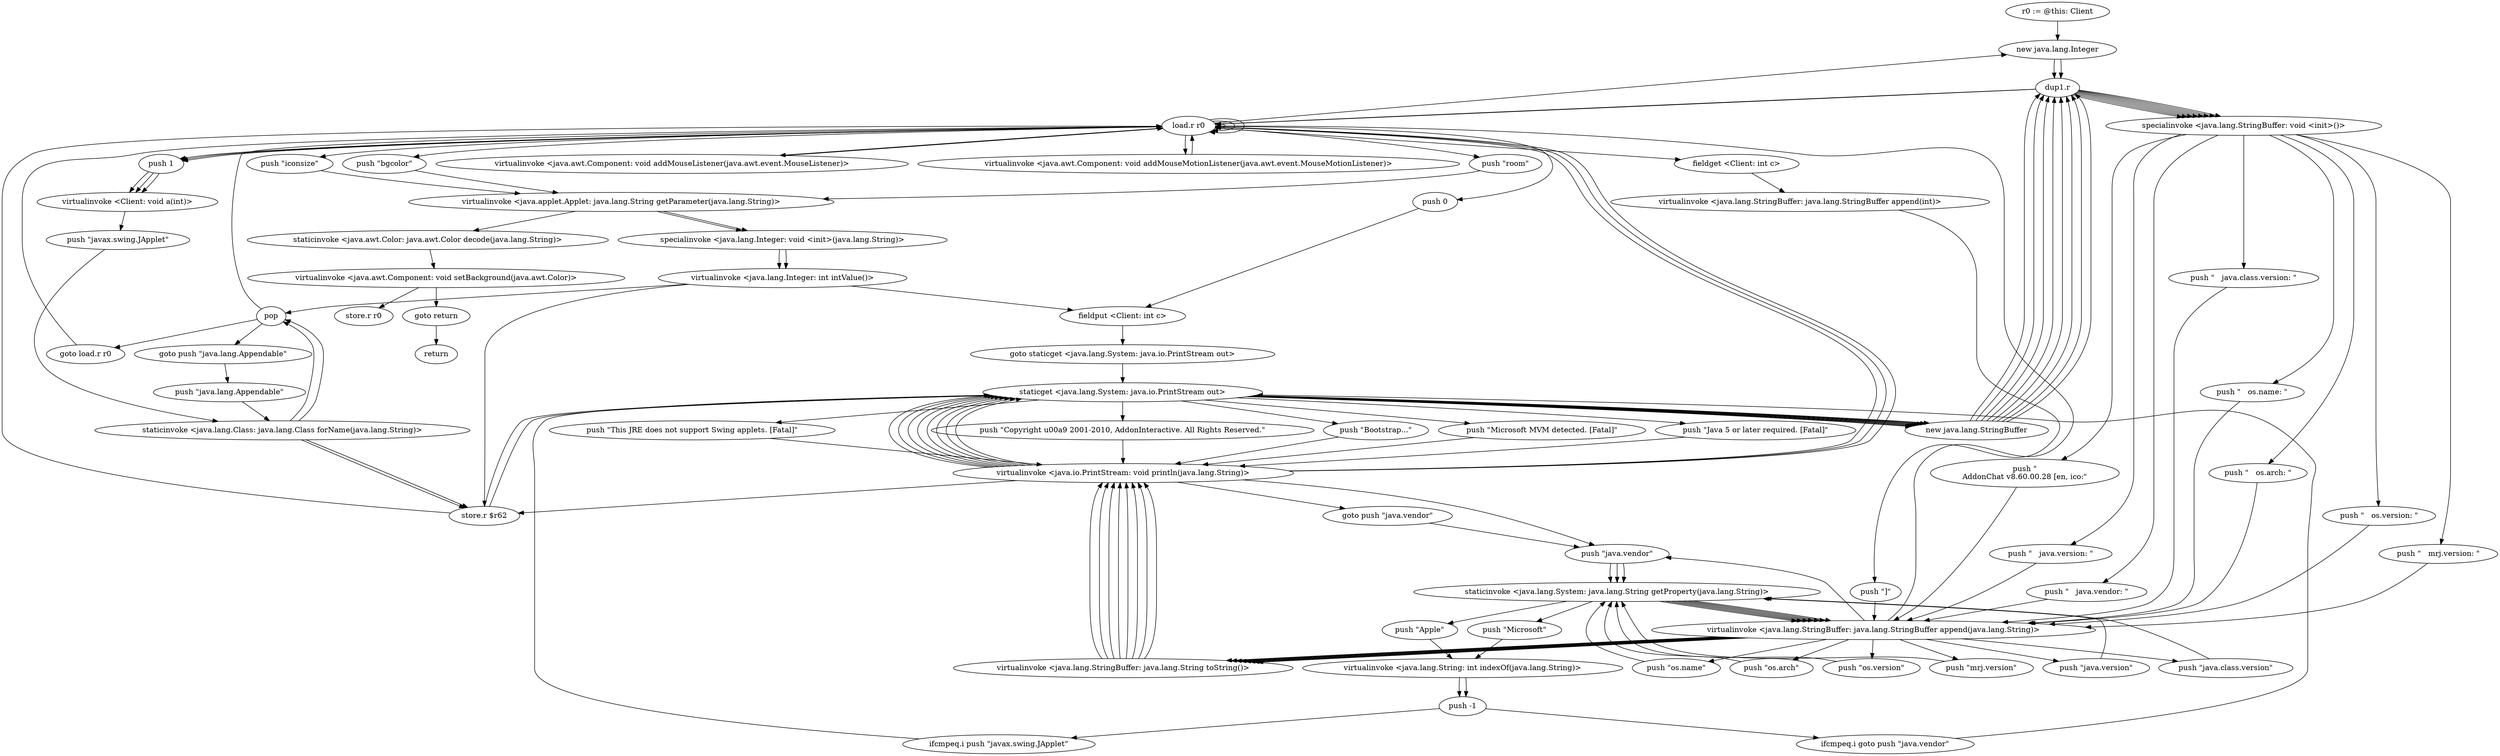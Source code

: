 digraph "" {
    "r0 := @this: Client"
    "new java.lang.Integer"
    "r0 := @this: Client"->"new java.lang.Integer";
    "dup1.r"
    "new java.lang.Integer"->"dup1.r";
    "load.r r0"
    "dup1.r"->"load.r r0";
    "push \"room\""
    "load.r r0"->"push \"room\"";
    "virtualinvoke <java.applet.Applet: java.lang.String getParameter(java.lang.String)>"
    "push \"room\""->"virtualinvoke <java.applet.Applet: java.lang.String getParameter(java.lang.String)>";
    "specialinvoke <java.lang.Integer: void <init>(java.lang.String)>"
    "virtualinvoke <java.applet.Applet: java.lang.String getParameter(java.lang.String)>"->"specialinvoke <java.lang.Integer: void <init>(java.lang.String)>";
    "virtualinvoke <java.lang.Integer: int intValue()>"
    "specialinvoke <java.lang.Integer: void <init>(java.lang.String)>"->"virtualinvoke <java.lang.Integer: int intValue()>";
    "pop"
    "virtualinvoke <java.lang.Integer: int intValue()>"->"pop";
    "pop"->"load.r r0";
    "load.r r0"->"new java.lang.Integer";
    "new java.lang.Integer"->"dup1.r";
    "dup1.r"->"load.r r0";
    "push \"iconsize\""
    "load.r r0"->"push \"iconsize\"";
    "push \"iconsize\""->"virtualinvoke <java.applet.Applet: java.lang.String getParameter(java.lang.String)>";
    "virtualinvoke <java.applet.Applet: java.lang.String getParameter(java.lang.String)>"->"specialinvoke <java.lang.Integer: void <init>(java.lang.String)>";
    "specialinvoke <java.lang.Integer: void <init>(java.lang.String)>"->"virtualinvoke <java.lang.Integer: int intValue()>";
    "fieldput <Client: int c>"
    "virtualinvoke <java.lang.Integer: int intValue()>"->"fieldput <Client: int c>";
    "goto staticget <java.lang.System: java.io.PrintStream out>"
    "fieldput <Client: int c>"->"goto staticget <java.lang.System: java.io.PrintStream out>";
    "staticget <java.lang.System: java.io.PrintStream out>"
    "goto staticget <java.lang.System: java.io.PrintStream out>"->"staticget <java.lang.System: java.io.PrintStream out>";
    "new java.lang.StringBuffer"
    "staticget <java.lang.System: java.io.PrintStream out>"->"new java.lang.StringBuffer";
    "new java.lang.StringBuffer"->"dup1.r";
    "specialinvoke <java.lang.StringBuffer: void <init>()>"
    "dup1.r"->"specialinvoke <java.lang.StringBuffer: void <init>()>";
    "push \"\nAddonChat v8.60.00.28 [en, ico:\""
    "specialinvoke <java.lang.StringBuffer: void <init>()>"->"push \"\nAddonChat v8.60.00.28 [en, ico:\"";
    "virtualinvoke <java.lang.StringBuffer: java.lang.StringBuffer append(java.lang.String)>"
    "push \"\nAddonChat v8.60.00.28 [en, ico:\""->"virtualinvoke <java.lang.StringBuffer: java.lang.StringBuffer append(java.lang.String)>";
    "virtualinvoke <java.lang.StringBuffer: java.lang.StringBuffer append(java.lang.String)>"->"load.r r0";
    "fieldget <Client: int c>"
    "load.r r0"->"fieldget <Client: int c>";
    "virtualinvoke <java.lang.StringBuffer: java.lang.StringBuffer append(int)>"
    "fieldget <Client: int c>"->"virtualinvoke <java.lang.StringBuffer: java.lang.StringBuffer append(int)>";
    "push \"]\""
    "virtualinvoke <java.lang.StringBuffer: java.lang.StringBuffer append(int)>"->"push \"]\"";
    "push \"]\""->"virtualinvoke <java.lang.StringBuffer: java.lang.StringBuffer append(java.lang.String)>";
    "virtualinvoke <java.lang.StringBuffer: java.lang.String toString()>"
    "virtualinvoke <java.lang.StringBuffer: java.lang.StringBuffer append(java.lang.String)>"->"virtualinvoke <java.lang.StringBuffer: java.lang.String toString()>";
    "virtualinvoke <java.io.PrintStream: void println(java.lang.String)>"
    "virtualinvoke <java.lang.StringBuffer: java.lang.String toString()>"->"virtualinvoke <java.io.PrintStream: void println(java.lang.String)>";
    "virtualinvoke <java.io.PrintStream: void println(java.lang.String)>"->"staticget <java.lang.System: java.io.PrintStream out>";
    "push \"Copyright \u00a9 2001-2010, AddonInteractive. All Rights Reserved.\""
    "staticget <java.lang.System: java.io.PrintStream out>"->"push \"Copyright \u00a9 2001-2010, AddonInteractive. All Rights Reserved.\"";
    "push \"Copyright \u00a9 2001-2010, AddonInteractive. All Rights Reserved.\""->"virtualinvoke <java.io.PrintStream: void println(java.lang.String)>";
    "virtualinvoke <java.io.PrintStream: void println(java.lang.String)>"->"staticget <java.lang.System: java.io.PrintStream out>";
    "push \"Bootstrap...\""
    "staticget <java.lang.System: java.io.PrintStream out>"->"push \"Bootstrap...\"";
    "push \"Bootstrap...\""->"virtualinvoke <java.io.PrintStream: void println(java.lang.String)>";
    "virtualinvoke <java.io.PrintStream: void println(java.lang.String)>"->"staticget <java.lang.System: java.io.PrintStream out>";
    "staticget <java.lang.System: java.io.PrintStream out>"->"new java.lang.StringBuffer";
    "new java.lang.StringBuffer"->"dup1.r";
    "dup1.r"->"specialinvoke <java.lang.StringBuffer: void <init>()>";
    "push \"   java.version: \""
    "specialinvoke <java.lang.StringBuffer: void <init>()>"->"push \"   java.version: \"";
    "push \"   java.version: \""->"virtualinvoke <java.lang.StringBuffer: java.lang.StringBuffer append(java.lang.String)>";
    "push \"java.version\""
    "virtualinvoke <java.lang.StringBuffer: java.lang.StringBuffer append(java.lang.String)>"->"push \"java.version\"";
    "staticinvoke <java.lang.System: java.lang.String getProperty(java.lang.String)>"
    "push \"java.version\""->"staticinvoke <java.lang.System: java.lang.String getProperty(java.lang.String)>";
    "staticinvoke <java.lang.System: java.lang.String getProperty(java.lang.String)>"->"virtualinvoke <java.lang.StringBuffer: java.lang.StringBuffer append(java.lang.String)>";
    "virtualinvoke <java.lang.StringBuffer: java.lang.StringBuffer append(java.lang.String)>"->"virtualinvoke <java.lang.StringBuffer: java.lang.String toString()>";
    "virtualinvoke <java.lang.StringBuffer: java.lang.String toString()>"->"virtualinvoke <java.io.PrintStream: void println(java.lang.String)>";
    "virtualinvoke <java.io.PrintStream: void println(java.lang.String)>"->"staticget <java.lang.System: java.io.PrintStream out>";
    "staticget <java.lang.System: java.io.PrintStream out>"->"new java.lang.StringBuffer";
    "new java.lang.StringBuffer"->"dup1.r";
    "dup1.r"->"specialinvoke <java.lang.StringBuffer: void <init>()>";
    "push \"   java.vendor: \""
    "specialinvoke <java.lang.StringBuffer: void <init>()>"->"push \"   java.vendor: \"";
    "push \"   java.vendor: \""->"virtualinvoke <java.lang.StringBuffer: java.lang.StringBuffer append(java.lang.String)>";
    "push \"java.vendor\""
    "virtualinvoke <java.lang.StringBuffer: java.lang.StringBuffer append(java.lang.String)>"->"push \"java.vendor\"";
    "push \"java.vendor\""->"staticinvoke <java.lang.System: java.lang.String getProperty(java.lang.String)>";
    "staticinvoke <java.lang.System: java.lang.String getProperty(java.lang.String)>"->"virtualinvoke <java.lang.StringBuffer: java.lang.StringBuffer append(java.lang.String)>";
    "virtualinvoke <java.lang.StringBuffer: java.lang.StringBuffer append(java.lang.String)>"->"virtualinvoke <java.lang.StringBuffer: java.lang.String toString()>";
    "virtualinvoke <java.lang.StringBuffer: java.lang.String toString()>"->"virtualinvoke <java.io.PrintStream: void println(java.lang.String)>";
    "virtualinvoke <java.io.PrintStream: void println(java.lang.String)>"->"staticget <java.lang.System: java.io.PrintStream out>";
    "staticget <java.lang.System: java.io.PrintStream out>"->"new java.lang.StringBuffer";
    "new java.lang.StringBuffer"->"dup1.r";
    "dup1.r"->"specialinvoke <java.lang.StringBuffer: void <init>()>";
    "push \"   java.class.version: \""
    "specialinvoke <java.lang.StringBuffer: void <init>()>"->"push \"   java.class.version: \"";
    "push \"   java.class.version: \""->"virtualinvoke <java.lang.StringBuffer: java.lang.StringBuffer append(java.lang.String)>";
    "push \"java.class.version\""
    "virtualinvoke <java.lang.StringBuffer: java.lang.StringBuffer append(java.lang.String)>"->"push \"java.class.version\"";
    "push \"java.class.version\""->"staticinvoke <java.lang.System: java.lang.String getProperty(java.lang.String)>";
    "staticinvoke <java.lang.System: java.lang.String getProperty(java.lang.String)>"->"virtualinvoke <java.lang.StringBuffer: java.lang.StringBuffer append(java.lang.String)>";
    "virtualinvoke <java.lang.StringBuffer: java.lang.StringBuffer append(java.lang.String)>"->"virtualinvoke <java.lang.StringBuffer: java.lang.String toString()>";
    "virtualinvoke <java.lang.StringBuffer: java.lang.String toString()>"->"virtualinvoke <java.io.PrintStream: void println(java.lang.String)>";
    "virtualinvoke <java.io.PrintStream: void println(java.lang.String)>"->"staticget <java.lang.System: java.io.PrintStream out>";
    "staticget <java.lang.System: java.io.PrintStream out>"->"new java.lang.StringBuffer";
    "new java.lang.StringBuffer"->"dup1.r";
    "dup1.r"->"specialinvoke <java.lang.StringBuffer: void <init>()>";
    "push \"   os.name: \""
    "specialinvoke <java.lang.StringBuffer: void <init>()>"->"push \"   os.name: \"";
    "push \"   os.name: \""->"virtualinvoke <java.lang.StringBuffer: java.lang.StringBuffer append(java.lang.String)>";
    "push \"os.name\""
    "virtualinvoke <java.lang.StringBuffer: java.lang.StringBuffer append(java.lang.String)>"->"push \"os.name\"";
    "push \"os.name\""->"staticinvoke <java.lang.System: java.lang.String getProperty(java.lang.String)>";
    "staticinvoke <java.lang.System: java.lang.String getProperty(java.lang.String)>"->"virtualinvoke <java.lang.StringBuffer: java.lang.StringBuffer append(java.lang.String)>";
    "virtualinvoke <java.lang.StringBuffer: java.lang.StringBuffer append(java.lang.String)>"->"virtualinvoke <java.lang.StringBuffer: java.lang.String toString()>";
    "virtualinvoke <java.lang.StringBuffer: java.lang.String toString()>"->"virtualinvoke <java.io.PrintStream: void println(java.lang.String)>";
    "virtualinvoke <java.io.PrintStream: void println(java.lang.String)>"->"staticget <java.lang.System: java.io.PrintStream out>";
    "staticget <java.lang.System: java.io.PrintStream out>"->"new java.lang.StringBuffer";
    "new java.lang.StringBuffer"->"dup1.r";
    "dup1.r"->"specialinvoke <java.lang.StringBuffer: void <init>()>";
    "push \"   os.arch: \""
    "specialinvoke <java.lang.StringBuffer: void <init>()>"->"push \"   os.arch: \"";
    "push \"   os.arch: \""->"virtualinvoke <java.lang.StringBuffer: java.lang.StringBuffer append(java.lang.String)>";
    "push \"os.arch\""
    "virtualinvoke <java.lang.StringBuffer: java.lang.StringBuffer append(java.lang.String)>"->"push \"os.arch\"";
    "push \"os.arch\""->"staticinvoke <java.lang.System: java.lang.String getProperty(java.lang.String)>";
    "staticinvoke <java.lang.System: java.lang.String getProperty(java.lang.String)>"->"virtualinvoke <java.lang.StringBuffer: java.lang.StringBuffer append(java.lang.String)>";
    "virtualinvoke <java.lang.StringBuffer: java.lang.StringBuffer append(java.lang.String)>"->"virtualinvoke <java.lang.StringBuffer: java.lang.String toString()>";
    "virtualinvoke <java.lang.StringBuffer: java.lang.String toString()>"->"virtualinvoke <java.io.PrintStream: void println(java.lang.String)>";
    "virtualinvoke <java.io.PrintStream: void println(java.lang.String)>"->"staticget <java.lang.System: java.io.PrintStream out>";
    "staticget <java.lang.System: java.io.PrintStream out>"->"new java.lang.StringBuffer";
    "new java.lang.StringBuffer"->"dup1.r";
    "dup1.r"->"specialinvoke <java.lang.StringBuffer: void <init>()>";
    "push \"   os.version: \""
    "specialinvoke <java.lang.StringBuffer: void <init>()>"->"push \"   os.version: \"";
    "push \"   os.version: \""->"virtualinvoke <java.lang.StringBuffer: java.lang.StringBuffer append(java.lang.String)>";
    "push \"os.version\""
    "virtualinvoke <java.lang.StringBuffer: java.lang.StringBuffer append(java.lang.String)>"->"push \"os.version\"";
    "push \"os.version\""->"staticinvoke <java.lang.System: java.lang.String getProperty(java.lang.String)>";
    "staticinvoke <java.lang.System: java.lang.String getProperty(java.lang.String)>"->"virtualinvoke <java.lang.StringBuffer: java.lang.StringBuffer append(java.lang.String)>";
    "virtualinvoke <java.lang.StringBuffer: java.lang.StringBuffer append(java.lang.String)>"->"virtualinvoke <java.lang.StringBuffer: java.lang.String toString()>";
    "virtualinvoke <java.lang.StringBuffer: java.lang.String toString()>"->"virtualinvoke <java.io.PrintStream: void println(java.lang.String)>";
    "virtualinvoke <java.io.PrintStream: void println(java.lang.String)>"->"push \"java.vendor\"";
    "push \"java.vendor\""->"staticinvoke <java.lang.System: java.lang.String getProperty(java.lang.String)>";
    "push \"Apple\""
    "staticinvoke <java.lang.System: java.lang.String getProperty(java.lang.String)>"->"push \"Apple\"";
    "virtualinvoke <java.lang.String: int indexOf(java.lang.String)>"
    "push \"Apple\""->"virtualinvoke <java.lang.String: int indexOf(java.lang.String)>";
    "push -1"
    "virtualinvoke <java.lang.String: int indexOf(java.lang.String)>"->"push -1";
    "ifcmpeq.i goto push \"java.vendor\""
    "push -1"->"ifcmpeq.i goto push \"java.vendor\"";
    "ifcmpeq.i goto push \"java.vendor\""->"staticget <java.lang.System: java.io.PrintStream out>";
    "staticget <java.lang.System: java.io.PrintStream out>"->"new java.lang.StringBuffer";
    "new java.lang.StringBuffer"->"dup1.r";
    "dup1.r"->"specialinvoke <java.lang.StringBuffer: void <init>()>";
    "push \"   mrj.version: \""
    "specialinvoke <java.lang.StringBuffer: void <init>()>"->"push \"   mrj.version: \"";
    "push \"   mrj.version: \""->"virtualinvoke <java.lang.StringBuffer: java.lang.StringBuffer append(java.lang.String)>";
    "push \"mrj.version\""
    "virtualinvoke <java.lang.StringBuffer: java.lang.StringBuffer append(java.lang.String)>"->"push \"mrj.version\"";
    "push \"mrj.version\""->"staticinvoke <java.lang.System: java.lang.String getProperty(java.lang.String)>";
    "staticinvoke <java.lang.System: java.lang.String getProperty(java.lang.String)>"->"virtualinvoke <java.lang.StringBuffer: java.lang.StringBuffer append(java.lang.String)>";
    "virtualinvoke <java.lang.StringBuffer: java.lang.StringBuffer append(java.lang.String)>"->"virtualinvoke <java.lang.StringBuffer: java.lang.String toString()>";
    "virtualinvoke <java.lang.StringBuffer: java.lang.String toString()>"->"virtualinvoke <java.io.PrintStream: void println(java.lang.String)>";
    "goto push \"java.vendor\""
    "virtualinvoke <java.io.PrintStream: void println(java.lang.String)>"->"goto push \"java.vendor\"";
    "goto push \"java.vendor\""->"push \"java.vendor\"";
    "push \"java.vendor\""->"staticinvoke <java.lang.System: java.lang.String getProperty(java.lang.String)>";
    "push \"Microsoft\""
    "staticinvoke <java.lang.System: java.lang.String getProperty(java.lang.String)>"->"push \"Microsoft\"";
    "push \"Microsoft\""->"virtualinvoke <java.lang.String: int indexOf(java.lang.String)>";
    "virtualinvoke <java.lang.String: int indexOf(java.lang.String)>"->"push -1";
    "ifcmpeq.i push \"javax.swing.JApplet\""
    "push -1"->"ifcmpeq.i push \"javax.swing.JApplet\"";
    "ifcmpeq.i push \"javax.swing.JApplet\""->"staticget <java.lang.System: java.io.PrintStream out>";
    "push \"Microsoft MVM detected. [Fatal]\""
    "staticget <java.lang.System: java.io.PrintStream out>"->"push \"Microsoft MVM detected. [Fatal]\"";
    "push \"Microsoft MVM detected. [Fatal]\""->"virtualinvoke <java.io.PrintStream: void println(java.lang.String)>";
    "virtualinvoke <java.io.PrintStream: void println(java.lang.String)>"->"load.r r0";
    "push 1"
    "load.r r0"->"push 1";
    "virtualinvoke <Client: void a(int)>"
    "push 1"->"virtualinvoke <Client: void a(int)>";
    "push \"javax.swing.JApplet\""
    "virtualinvoke <Client: void a(int)>"->"push \"javax.swing.JApplet\"";
    "staticinvoke <java.lang.Class: java.lang.Class forName(java.lang.String)>"
    "push \"javax.swing.JApplet\""->"staticinvoke <java.lang.Class: java.lang.Class forName(java.lang.String)>";
    "staticinvoke <java.lang.Class: java.lang.Class forName(java.lang.String)>"->"pop";
    "goto push \"java.lang.Appendable\""
    "pop"->"goto push \"java.lang.Appendable\"";
    "push \"java.lang.Appendable\""
    "goto push \"java.lang.Appendable\""->"push \"java.lang.Appendable\"";
    "push \"java.lang.Appendable\""->"staticinvoke <java.lang.Class: java.lang.Class forName(java.lang.String)>";
    "staticinvoke <java.lang.Class: java.lang.Class forName(java.lang.String)>"->"pop";
    "goto load.r r0"
    "pop"->"goto load.r r0";
    "goto load.r r0"->"load.r r0";
    "load.r r0"->"load.r r0";
    "virtualinvoke <java.awt.Component: void addMouseListener(java.awt.event.MouseListener)>"
    "load.r r0"->"virtualinvoke <java.awt.Component: void addMouseListener(java.awt.event.MouseListener)>";
    "virtualinvoke <java.awt.Component: void addMouseListener(java.awt.event.MouseListener)>"->"load.r r0";
    "load.r r0"->"load.r r0";
    "virtualinvoke <java.awt.Component: void addMouseMotionListener(java.awt.event.MouseMotionListener)>"
    "load.r r0"->"virtualinvoke <java.awt.Component: void addMouseMotionListener(java.awt.event.MouseMotionListener)>";
    "virtualinvoke <java.awt.Component: void addMouseMotionListener(java.awt.event.MouseMotionListener)>"->"load.r r0";
    "load.r r0"->"load.r r0";
    "push \"bgcolor\""
    "load.r r0"->"push \"bgcolor\"";
    "push \"bgcolor\""->"virtualinvoke <java.applet.Applet: java.lang.String getParameter(java.lang.String)>";
    "staticinvoke <java.awt.Color: java.awt.Color decode(java.lang.String)>"
    "virtualinvoke <java.applet.Applet: java.lang.String getParameter(java.lang.String)>"->"staticinvoke <java.awt.Color: java.awt.Color decode(java.lang.String)>";
    "virtualinvoke <java.awt.Component: void setBackground(java.awt.Color)>"
    "staticinvoke <java.awt.Color: java.awt.Color decode(java.lang.String)>"->"virtualinvoke <java.awt.Component: void setBackground(java.awt.Color)>";
    "goto return"
    "virtualinvoke <java.awt.Component: void setBackground(java.awt.Color)>"->"goto return";
    "return"
    "goto return"->"return";
    "store.r r0"
    "virtualinvoke <java.awt.Component: void setBackground(java.awt.Color)>"->"store.r r0";
    "store.r $r62"
    "staticinvoke <java.lang.Class: java.lang.Class forName(java.lang.String)>"->"store.r $r62";
    "store.r $r62"->"staticget <java.lang.System: java.io.PrintStream out>";
    "push \"Java 5 or later required. [Fatal]\""
    "staticget <java.lang.System: java.io.PrintStream out>"->"push \"Java 5 or later required. [Fatal]\"";
    "push \"Java 5 or later required. [Fatal]\""->"virtualinvoke <java.io.PrintStream: void println(java.lang.String)>";
    "virtualinvoke <java.io.PrintStream: void println(java.lang.String)>"->"load.r r0";
    "load.r r0"->"push 1";
    "push 1"->"virtualinvoke <Client: void a(int)>";
    "staticinvoke <java.lang.Class: java.lang.Class forName(java.lang.String)>"->"store.r $r62";
    "store.r $r62"->"staticget <java.lang.System: java.io.PrintStream out>";
    "push \"This JRE does not support Swing applets. [Fatal]\""
    "staticget <java.lang.System: java.io.PrintStream out>"->"push \"This JRE does not support Swing applets. [Fatal]\"";
    "push \"This JRE does not support Swing applets. [Fatal]\""->"virtualinvoke <java.io.PrintStream: void println(java.lang.String)>";
    "virtualinvoke <java.io.PrintStream: void println(java.lang.String)>"->"load.r r0";
    "load.r r0"->"push 1";
    "push 1"->"virtualinvoke <Client: void a(int)>";
    "virtualinvoke <java.io.PrintStream: void println(java.lang.String)>"->"store.r $r62";
    "virtualinvoke <java.lang.Integer: int intValue()>"->"store.r $r62";
    "store.r $r62"->"load.r r0";
    "push 0"
    "load.r r0"->"push 0";
    "push 0"->"fieldput <Client: int c>";
}
